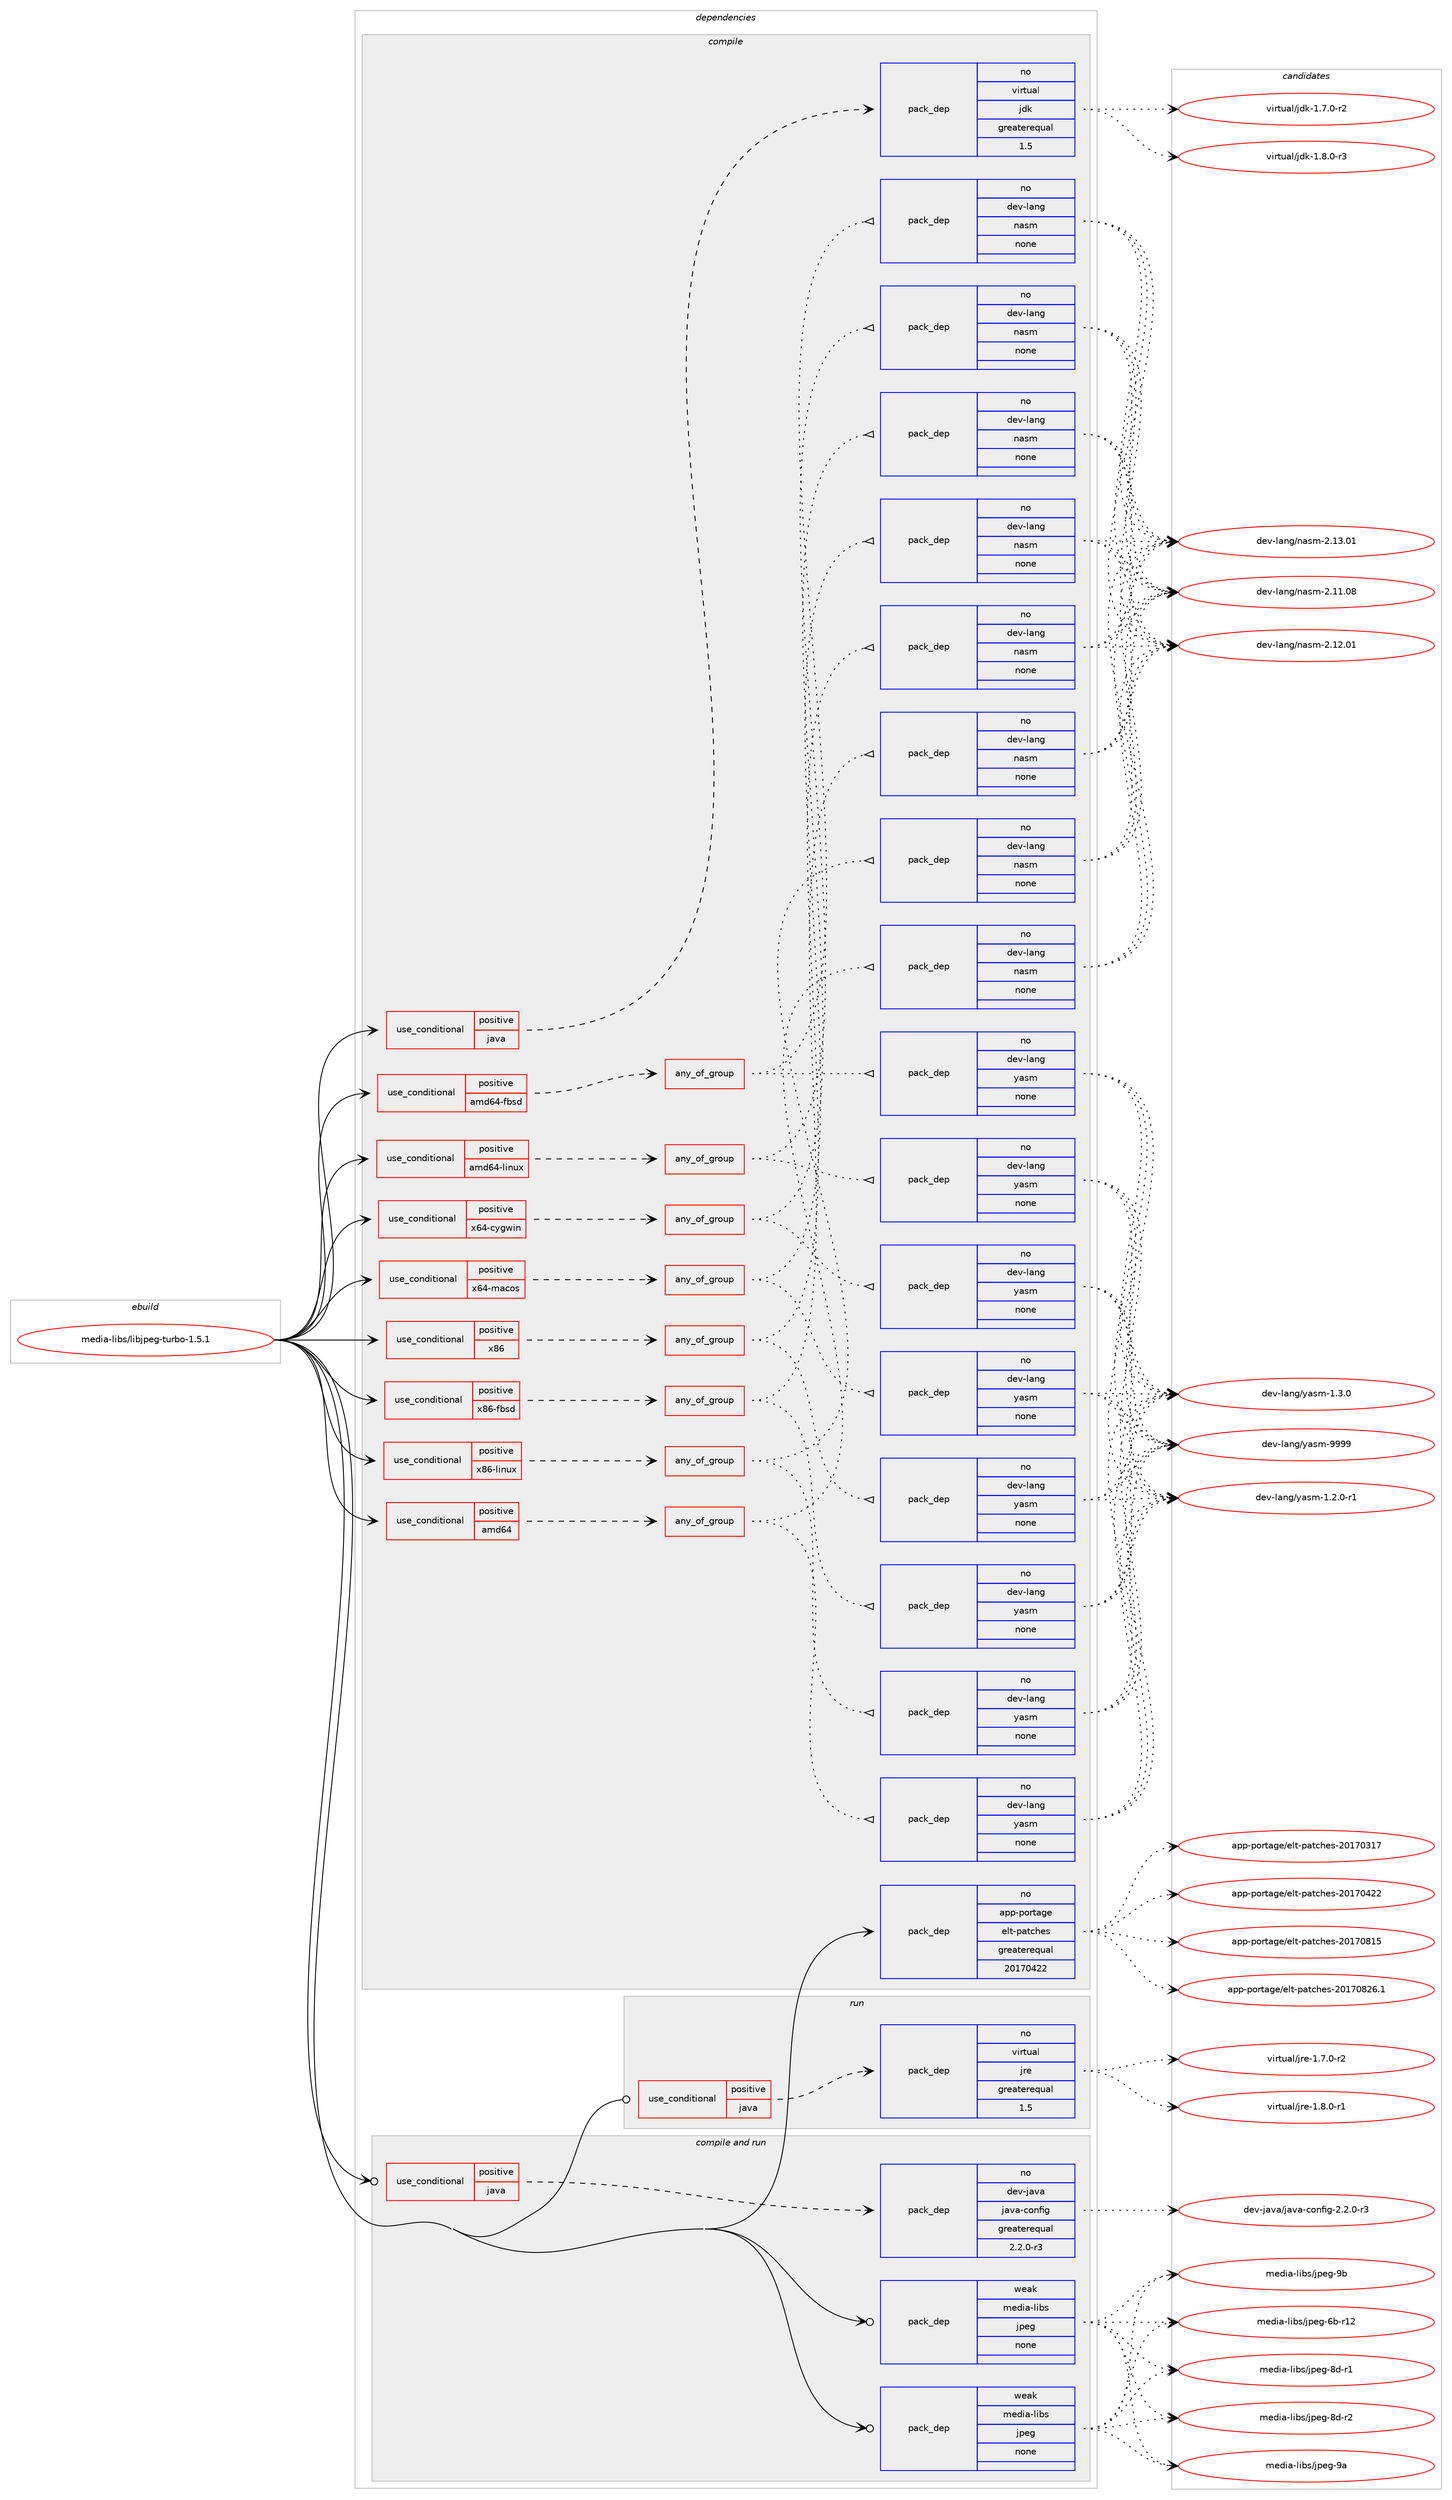 digraph prolog {

# *************
# Graph options
# *************

newrank=true;
concentrate=true;
compound=true;
graph [rankdir=LR,fontname=Helvetica,fontsize=10,ranksep=1.5];#, ranksep=2.5, nodesep=0.2];
edge  [arrowhead=vee];
node  [fontname=Helvetica,fontsize=10];

# **********
# The ebuild
# **********

subgraph cluster_leftcol {
color=gray;
rank=same;
label=<<i>ebuild</i>>;
id [label="media-libs/libjpeg-turbo-1.5.1", color=red, width=4, href="../media-libs/libjpeg-turbo-1.5.1.svg"];
}

# ****************
# The dependencies
# ****************

subgraph cluster_midcol {
color=gray;
label=<<i>dependencies</i>>;
subgraph cluster_compile {
fillcolor="#eeeeee";
style=filled;
label=<<i>compile</i>>;
subgraph cond89718 {
dependency363838 [label=<<TABLE BORDER="0" CELLBORDER="1" CELLSPACING="0" CELLPADDING="4"><TR><TD ROWSPAN="3" CELLPADDING="10">use_conditional</TD></TR><TR><TD>positive</TD></TR><TR><TD>amd64</TD></TR></TABLE>>, shape=none, color=red];
subgraph any5520 {
dependency363839 [label=<<TABLE BORDER="0" CELLBORDER="1" CELLSPACING="0" CELLPADDING="4"><TR><TD CELLPADDING="10">any_of_group</TD></TR></TABLE>>, shape=none, color=red];subgraph pack268462 {
dependency363840 [label=<<TABLE BORDER="0" CELLBORDER="1" CELLSPACING="0" CELLPADDING="4" WIDTH="220"><TR><TD ROWSPAN="6" CELLPADDING="30">pack_dep</TD></TR><TR><TD WIDTH="110">no</TD></TR><TR><TD>dev-lang</TD></TR><TR><TD>nasm</TD></TR><TR><TD>none</TD></TR><TR><TD></TD></TR></TABLE>>, shape=none, color=blue];
}
dependency363839:e -> dependency363840:w [weight=20,style="dotted",arrowhead="oinv"];
subgraph pack268463 {
dependency363841 [label=<<TABLE BORDER="0" CELLBORDER="1" CELLSPACING="0" CELLPADDING="4" WIDTH="220"><TR><TD ROWSPAN="6" CELLPADDING="30">pack_dep</TD></TR><TR><TD WIDTH="110">no</TD></TR><TR><TD>dev-lang</TD></TR><TR><TD>yasm</TD></TR><TR><TD>none</TD></TR><TR><TD></TD></TR></TABLE>>, shape=none, color=blue];
}
dependency363839:e -> dependency363841:w [weight=20,style="dotted",arrowhead="oinv"];
}
dependency363838:e -> dependency363839:w [weight=20,style="dashed",arrowhead="vee"];
}
id:e -> dependency363838:w [weight=20,style="solid",arrowhead="vee"];
subgraph cond89719 {
dependency363842 [label=<<TABLE BORDER="0" CELLBORDER="1" CELLSPACING="0" CELLPADDING="4"><TR><TD ROWSPAN="3" CELLPADDING="10">use_conditional</TD></TR><TR><TD>positive</TD></TR><TR><TD>amd64-fbsd</TD></TR></TABLE>>, shape=none, color=red];
subgraph any5521 {
dependency363843 [label=<<TABLE BORDER="0" CELLBORDER="1" CELLSPACING="0" CELLPADDING="4"><TR><TD CELLPADDING="10">any_of_group</TD></TR></TABLE>>, shape=none, color=red];subgraph pack268464 {
dependency363844 [label=<<TABLE BORDER="0" CELLBORDER="1" CELLSPACING="0" CELLPADDING="4" WIDTH="220"><TR><TD ROWSPAN="6" CELLPADDING="30">pack_dep</TD></TR><TR><TD WIDTH="110">no</TD></TR><TR><TD>dev-lang</TD></TR><TR><TD>nasm</TD></TR><TR><TD>none</TD></TR><TR><TD></TD></TR></TABLE>>, shape=none, color=blue];
}
dependency363843:e -> dependency363844:w [weight=20,style="dotted",arrowhead="oinv"];
subgraph pack268465 {
dependency363845 [label=<<TABLE BORDER="0" CELLBORDER="1" CELLSPACING="0" CELLPADDING="4" WIDTH="220"><TR><TD ROWSPAN="6" CELLPADDING="30">pack_dep</TD></TR><TR><TD WIDTH="110">no</TD></TR><TR><TD>dev-lang</TD></TR><TR><TD>yasm</TD></TR><TR><TD>none</TD></TR><TR><TD></TD></TR></TABLE>>, shape=none, color=blue];
}
dependency363843:e -> dependency363845:w [weight=20,style="dotted",arrowhead="oinv"];
}
dependency363842:e -> dependency363843:w [weight=20,style="dashed",arrowhead="vee"];
}
id:e -> dependency363842:w [weight=20,style="solid",arrowhead="vee"];
subgraph cond89720 {
dependency363846 [label=<<TABLE BORDER="0" CELLBORDER="1" CELLSPACING="0" CELLPADDING="4"><TR><TD ROWSPAN="3" CELLPADDING="10">use_conditional</TD></TR><TR><TD>positive</TD></TR><TR><TD>amd64-linux</TD></TR></TABLE>>, shape=none, color=red];
subgraph any5522 {
dependency363847 [label=<<TABLE BORDER="0" CELLBORDER="1" CELLSPACING="0" CELLPADDING="4"><TR><TD CELLPADDING="10">any_of_group</TD></TR></TABLE>>, shape=none, color=red];subgraph pack268466 {
dependency363848 [label=<<TABLE BORDER="0" CELLBORDER="1" CELLSPACING="0" CELLPADDING="4" WIDTH="220"><TR><TD ROWSPAN="6" CELLPADDING="30">pack_dep</TD></TR><TR><TD WIDTH="110">no</TD></TR><TR><TD>dev-lang</TD></TR><TR><TD>nasm</TD></TR><TR><TD>none</TD></TR><TR><TD></TD></TR></TABLE>>, shape=none, color=blue];
}
dependency363847:e -> dependency363848:w [weight=20,style="dotted",arrowhead="oinv"];
subgraph pack268467 {
dependency363849 [label=<<TABLE BORDER="0" CELLBORDER="1" CELLSPACING="0" CELLPADDING="4" WIDTH="220"><TR><TD ROWSPAN="6" CELLPADDING="30">pack_dep</TD></TR><TR><TD WIDTH="110">no</TD></TR><TR><TD>dev-lang</TD></TR><TR><TD>yasm</TD></TR><TR><TD>none</TD></TR><TR><TD></TD></TR></TABLE>>, shape=none, color=blue];
}
dependency363847:e -> dependency363849:w [weight=20,style="dotted",arrowhead="oinv"];
}
dependency363846:e -> dependency363847:w [weight=20,style="dashed",arrowhead="vee"];
}
id:e -> dependency363846:w [weight=20,style="solid",arrowhead="vee"];
subgraph cond89721 {
dependency363850 [label=<<TABLE BORDER="0" CELLBORDER="1" CELLSPACING="0" CELLPADDING="4"><TR><TD ROWSPAN="3" CELLPADDING="10">use_conditional</TD></TR><TR><TD>positive</TD></TR><TR><TD>java</TD></TR></TABLE>>, shape=none, color=red];
subgraph pack268468 {
dependency363851 [label=<<TABLE BORDER="0" CELLBORDER="1" CELLSPACING="0" CELLPADDING="4" WIDTH="220"><TR><TD ROWSPAN="6" CELLPADDING="30">pack_dep</TD></TR><TR><TD WIDTH="110">no</TD></TR><TR><TD>virtual</TD></TR><TR><TD>jdk</TD></TR><TR><TD>greaterequal</TD></TR><TR><TD>1.5</TD></TR></TABLE>>, shape=none, color=blue];
}
dependency363850:e -> dependency363851:w [weight=20,style="dashed",arrowhead="vee"];
}
id:e -> dependency363850:w [weight=20,style="solid",arrowhead="vee"];
subgraph cond89722 {
dependency363852 [label=<<TABLE BORDER="0" CELLBORDER="1" CELLSPACING="0" CELLPADDING="4"><TR><TD ROWSPAN="3" CELLPADDING="10">use_conditional</TD></TR><TR><TD>positive</TD></TR><TR><TD>x64-cygwin</TD></TR></TABLE>>, shape=none, color=red];
subgraph any5523 {
dependency363853 [label=<<TABLE BORDER="0" CELLBORDER="1" CELLSPACING="0" CELLPADDING="4"><TR><TD CELLPADDING="10">any_of_group</TD></TR></TABLE>>, shape=none, color=red];subgraph pack268469 {
dependency363854 [label=<<TABLE BORDER="0" CELLBORDER="1" CELLSPACING="0" CELLPADDING="4" WIDTH="220"><TR><TD ROWSPAN="6" CELLPADDING="30">pack_dep</TD></TR><TR><TD WIDTH="110">no</TD></TR><TR><TD>dev-lang</TD></TR><TR><TD>nasm</TD></TR><TR><TD>none</TD></TR><TR><TD></TD></TR></TABLE>>, shape=none, color=blue];
}
dependency363853:e -> dependency363854:w [weight=20,style="dotted",arrowhead="oinv"];
subgraph pack268470 {
dependency363855 [label=<<TABLE BORDER="0" CELLBORDER="1" CELLSPACING="0" CELLPADDING="4" WIDTH="220"><TR><TD ROWSPAN="6" CELLPADDING="30">pack_dep</TD></TR><TR><TD WIDTH="110">no</TD></TR><TR><TD>dev-lang</TD></TR><TR><TD>yasm</TD></TR><TR><TD>none</TD></TR><TR><TD></TD></TR></TABLE>>, shape=none, color=blue];
}
dependency363853:e -> dependency363855:w [weight=20,style="dotted",arrowhead="oinv"];
}
dependency363852:e -> dependency363853:w [weight=20,style="dashed",arrowhead="vee"];
}
id:e -> dependency363852:w [weight=20,style="solid",arrowhead="vee"];
subgraph cond89723 {
dependency363856 [label=<<TABLE BORDER="0" CELLBORDER="1" CELLSPACING="0" CELLPADDING="4"><TR><TD ROWSPAN="3" CELLPADDING="10">use_conditional</TD></TR><TR><TD>positive</TD></TR><TR><TD>x64-macos</TD></TR></TABLE>>, shape=none, color=red];
subgraph any5524 {
dependency363857 [label=<<TABLE BORDER="0" CELLBORDER="1" CELLSPACING="0" CELLPADDING="4"><TR><TD CELLPADDING="10">any_of_group</TD></TR></TABLE>>, shape=none, color=red];subgraph pack268471 {
dependency363858 [label=<<TABLE BORDER="0" CELLBORDER="1" CELLSPACING="0" CELLPADDING="4" WIDTH="220"><TR><TD ROWSPAN="6" CELLPADDING="30">pack_dep</TD></TR><TR><TD WIDTH="110">no</TD></TR><TR><TD>dev-lang</TD></TR><TR><TD>nasm</TD></TR><TR><TD>none</TD></TR><TR><TD></TD></TR></TABLE>>, shape=none, color=blue];
}
dependency363857:e -> dependency363858:w [weight=20,style="dotted",arrowhead="oinv"];
subgraph pack268472 {
dependency363859 [label=<<TABLE BORDER="0" CELLBORDER="1" CELLSPACING="0" CELLPADDING="4" WIDTH="220"><TR><TD ROWSPAN="6" CELLPADDING="30">pack_dep</TD></TR><TR><TD WIDTH="110">no</TD></TR><TR><TD>dev-lang</TD></TR><TR><TD>yasm</TD></TR><TR><TD>none</TD></TR><TR><TD></TD></TR></TABLE>>, shape=none, color=blue];
}
dependency363857:e -> dependency363859:w [weight=20,style="dotted",arrowhead="oinv"];
}
dependency363856:e -> dependency363857:w [weight=20,style="dashed",arrowhead="vee"];
}
id:e -> dependency363856:w [weight=20,style="solid",arrowhead="vee"];
subgraph cond89724 {
dependency363860 [label=<<TABLE BORDER="0" CELLBORDER="1" CELLSPACING="0" CELLPADDING="4"><TR><TD ROWSPAN="3" CELLPADDING="10">use_conditional</TD></TR><TR><TD>positive</TD></TR><TR><TD>x86</TD></TR></TABLE>>, shape=none, color=red];
subgraph any5525 {
dependency363861 [label=<<TABLE BORDER="0" CELLBORDER="1" CELLSPACING="0" CELLPADDING="4"><TR><TD CELLPADDING="10">any_of_group</TD></TR></TABLE>>, shape=none, color=red];subgraph pack268473 {
dependency363862 [label=<<TABLE BORDER="0" CELLBORDER="1" CELLSPACING="0" CELLPADDING="4" WIDTH="220"><TR><TD ROWSPAN="6" CELLPADDING="30">pack_dep</TD></TR><TR><TD WIDTH="110">no</TD></TR><TR><TD>dev-lang</TD></TR><TR><TD>nasm</TD></TR><TR><TD>none</TD></TR><TR><TD></TD></TR></TABLE>>, shape=none, color=blue];
}
dependency363861:e -> dependency363862:w [weight=20,style="dotted",arrowhead="oinv"];
subgraph pack268474 {
dependency363863 [label=<<TABLE BORDER="0" CELLBORDER="1" CELLSPACING="0" CELLPADDING="4" WIDTH="220"><TR><TD ROWSPAN="6" CELLPADDING="30">pack_dep</TD></TR><TR><TD WIDTH="110">no</TD></TR><TR><TD>dev-lang</TD></TR><TR><TD>yasm</TD></TR><TR><TD>none</TD></TR><TR><TD></TD></TR></TABLE>>, shape=none, color=blue];
}
dependency363861:e -> dependency363863:w [weight=20,style="dotted",arrowhead="oinv"];
}
dependency363860:e -> dependency363861:w [weight=20,style="dashed",arrowhead="vee"];
}
id:e -> dependency363860:w [weight=20,style="solid",arrowhead="vee"];
subgraph cond89725 {
dependency363864 [label=<<TABLE BORDER="0" CELLBORDER="1" CELLSPACING="0" CELLPADDING="4"><TR><TD ROWSPAN="3" CELLPADDING="10">use_conditional</TD></TR><TR><TD>positive</TD></TR><TR><TD>x86-fbsd</TD></TR></TABLE>>, shape=none, color=red];
subgraph any5526 {
dependency363865 [label=<<TABLE BORDER="0" CELLBORDER="1" CELLSPACING="0" CELLPADDING="4"><TR><TD CELLPADDING="10">any_of_group</TD></TR></TABLE>>, shape=none, color=red];subgraph pack268475 {
dependency363866 [label=<<TABLE BORDER="0" CELLBORDER="1" CELLSPACING="0" CELLPADDING="4" WIDTH="220"><TR><TD ROWSPAN="6" CELLPADDING="30">pack_dep</TD></TR><TR><TD WIDTH="110">no</TD></TR><TR><TD>dev-lang</TD></TR><TR><TD>nasm</TD></TR><TR><TD>none</TD></TR><TR><TD></TD></TR></TABLE>>, shape=none, color=blue];
}
dependency363865:e -> dependency363866:w [weight=20,style="dotted",arrowhead="oinv"];
subgraph pack268476 {
dependency363867 [label=<<TABLE BORDER="0" CELLBORDER="1" CELLSPACING="0" CELLPADDING="4" WIDTH="220"><TR><TD ROWSPAN="6" CELLPADDING="30">pack_dep</TD></TR><TR><TD WIDTH="110">no</TD></TR><TR><TD>dev-lang</TD></TR><TR><TD>yasm</TD></TR><TR><TD>none</TD></TR><TR><TD></TD></TR></TABLE>>, shape=none, color=blue];
}
dependency363865:e -> dependency363867:w [weight=20,style="dotted",arrowhead="oinv"];
}
dependency363864:e -> dependency363865:w [weight=20,style="dashed",arrowhead="vee"];
}
id:e -> dependency363864:w [weight=20,style="solid",arrowhead="vee"];
subgraph cond89726 {
dependency363868 [label=<<TABLE BORDER="0" CELLBORDER="1" CELLSPACING="0" CELLPADDING="4"><TR><TD ROWSPAN="3" CELLPADDING="10">use_conditional</TD></TR><TR><TD>positive</TD></TR><TR><TD>x86-linux</TD></TR></TABLE>>, shape=none, color=red];
subgraph any5527 {
dependency363869 [label=<<TABLE BORDER="0" CELLBORDER="1" CELLSPACING="0" CELLPADDING="4"><TR><TD CELLPADDING="10">any_of_group</TD></TR></TABLE>>, shape=none, color=red];subgraph pack268477 {
dependency363870 [label=<<TABLE BORDER="0" CELLBORDER="1" CELLSPACING="0" CELLPADDING="4" WIDTH="220"><TR><TD ROWSPAN="6" CELLPADDING="30">pack_dep</TD></TR><TR><TD WIDTH="110">no</TD></TR><TR><TD>dev-lang</TD></TR><TR><TD>nasm</TD></TR><TR><TD>none</TD></TR><TR><TD></TD></TR></TABLE>>, shape=none, color=blue];
}
dependency363869:e -> dependency363870:w [weight=20,style="dotted",arrowhead="oinv"];
subgraph pack268478 {
dependency363871 [label=<<TABLE BORDER="0" CELLBORDER="1" CELLSPACING="0" CELLPADDING="4" WIDTH="220"><TR><TD ROWSPAN="6" CELLPADDING="30">pack_dep</TD></TR><TR><TD WIDTH="110">no</TD></TR><TR><TD>dev-lang</TD></TR><TR><TD>yasm</TD></TR><TR><TD>none</TD></TR><TR><TD></TD></TR></TABLE>>, shape=none, color=blue];
}
dependency363869:e -> dependency363871:w [weight=20,style="dotted",arrowhead="oinv"];
}
dependency363868:e -> dependency363869:w [weight=20,style="dashed",arrowhead="vee"];
}
id:e -> dependency363868:w [weight=20,style="solid",arrowhead="vee"];
subgraph pack268479 {
dependency363872 [label=<<TABLE BORDER="0" CELLBORDER="1" CELLSPACING="0" CELLPADDING="4" WIDTH="220"><TR><TD ROWSPAN="6" CELLPADDING="30">pack_dep</TD></TR><TR><TD WIDTH="110">no</TD></TR><TR><TD>app-portage</TD></TR><TR><TD>elt-patches</TD></TR><TR><TD>greaterequal</TD></TR><TR><TD>20170422</TD></TR></TABLE>>, shape=none, color=blue];
}
id:e -> dependency363872:w [weight=20,style="solid",arrowhead="vee"];
}
subgraph cluster_compileandrun {
fillcolor="#eeeeee";
style=filled;
label=<<i>compile and run</i>>;
subgraph cond89727 {
dependency363873 [label=<<TABLE BORDER="0" CELLBORDER="1" CELLSPACING="0" CELLPADDING="4"><TR><TD ROWSPAN="3" CELLPADDING="10">use_conditional</TD></TR><TR><TD>positive</TD></TR><TR><TD>java</TD></TR></TABLE>>, shape=none, color=red];
subgraph pack268480 {
dependency363874 [label=<<TABLE BORDER="0" CELLBORDER="1" CELLSPACING="0" CELLPADDING="4" WIDTH="220"><TR><TD ROWSPAN="6" CELLPADDING="30">pack_dep</TD></TR><TR><TD WIDTH="110">no</TD></TR><TR><TD>dev-java</TD></TR><TR><TD>java-config</TD></TR><TR><TD>greaterequal</TD></TR><TR><TD>2.2.0-r3</TD></TR></TABLE>>, shape=none, color=blue];
}
dependency363873:e -> dependency363874:w [weight=20,style="dashed",arrowhead="vee"];
}
id:e -> dependency363873:w [weight=20,style="solid",arrowhead="odotvee"];
subgraph pack268481 {
dependency363875 [label=<<TABLE BORDER="0" CELLBORDER="1" CELLSPACING="0" CELLPADDING="4" WIDTH="220"><TR><TD ROWSPAN="6" CELLPADDING="30">pack_dep</TD></TR><TR><TD WIDTH="110">weak</TD></TR><TR><TD>media-libs</TD></TR><TR><TD>jpeg</TD></TR><TR><TD>none</TD></TR><TR><TD></TD></TR></TABLE>>, shape=none, color=blue];
}
id:e -> dependency363875:w [weight=20,style="solid",arrowhead="odotvee"];
subgraph pack268482 {
dependency363876 [label=<<TABLE BORDER="0" CELLBORDER="1" CELLSPACING="0" CELLPADDING="4" WIDTH="220"><TR><TD ROWSPAN="6" CELLPADDING="30">pack_dep</TD></TR><TR><TD WIDTH="110">weak</TD></TR><TR><TD>media-libs</TD></TR><TR><TD>jpeg</TD></TR><TR><TD>none</TD></TR><TR><TD></TD></TR></TABLE>>, shape=none, color=blue];
}
id:e -> dependency363876:w [weight=20,style="solid",arrowhead="odotvee"];
}
subgraph cluster_run {
fillcolor="#eeeeee";
style=filled;
label=<<i>run</i>>;
subgraph cond89728 {
dependency363877 [label=<<TABLE BORDER="0" CELLBORDER="1" CELLSPACING="0" CELLPADDING="4"><TR><TD ROWSPAN="3" CELLPADDING="10">use_conditional</TD></TR><TR><TD>positive</TD></TR><TR><TD>java</TD></TR></TABLE>>, shape=none, color=red];
subgraph pack268483 {
dependency363878 [label=<<TABLE BORDER="0" CELLBORDER="1" CELLSPACING="0" CELLPADDING="4" WIDTH="220"><TR><TD ROWSPAN="6" CELLPADDING="30">pack_dep</TD></TR><TR><TD WIDTH="110">no</TD></TR><TR><TD>virtual</TD></TR><TR><TD>jre</TD></TR><TR><TD>greaterequal</TD></TR><TR><TD>1.5</TD></TR></TABLE>>, shape=none, color=blue];
}
dependency363877:e -> dependency363878:w [weight=20,style="dashed",arrowhead="vee"];
}
id:e -> dependency363877:w [weight=20,style="solid",arrowhead="odot"];
}
}

# **************
# The candidates
# **************

subgraph cluster_choices {
rank=same;
color=gray;
label=<<i>candidates</i>>;

subgraph choice268462 {
color=black;
nodesep=1;
choice100101118451089711010347110971151094550464949464856 [label="dev-lang/nasm-2.11.08", color=red, width=4,href="../dev-lang/nasm-2.11.08.svg"];
choice100101118451089711010347110971151094550464950464849 [label="dev-lang/nasm-2.12.01", color=red, width=4,href="../dev-lang/nasm-2.12.01.svg"];
choice100101118451089711010347110971151094550464951464849 [label="dev-lang/nasm-2.13.01", color=red, width=4,href="../dev-lang/nasm-2.13.01.svg"];
dependency363840:e -> choice100101118451089711010347110971151094550464949464856:w [style=dotted,weight="100"];
dependency363840:e -> choice100101118451089711010347110971151094550464950464849:w [style=dotted,weight="100"];
dependency363840:e -> choice100101118451089711010347110971151094550464951464849:w [style=dotted,weight="100"];
}
subgraph choice268463 {
color=black;
nodesep=1;
choice100101118451089711010347121971151094549465046484511449 [label="dev-lang/yasm-1.2.0-r1", color=red, width=4,href="../dev-lang/yasm-1.2.0-r1.svg"];
choice10010111845108971101034712197115109454946514648 [label="dev-lang/yasm-1.3.0", color=red, width=4,href="../dev-lang/yasm-1.3.0.svg"];
choice100101118451089711010347121971151094557575757 [label="dev-lang/yasm-9999", color=red, width=4,href="../dev-lang/yasm-9999.svg"];
dependency363841:e -> choice100101118451089711010347121971151094549465046484511449:w [style=dotted,weight="100"];
dependency363841:e -> choice10010111845108971101034712197115109454946514648:w [style=dotted,weight="100"];
dependency363841:e -> choice100101118451089711010347121971151094557575757:w [style=dotted,weight="100"];
}
subgraph choice268464 {
color=black;
nodesep=1;
choice100101118451089711010347110971151094550464949464856 [label="dev-lang/nasm-2.11.08", color=red, width=4,href="../dev-lang/nasm-2.11.08.svg"];
choice100101118451089711010347110971151094550464950464849 [label="dev-lang/nasm-2.12.01", color=red, width=4,href="../dev-lang/nasm-2.12.01.svg"];
choice100101118451089711010347110971151094550464951464849 [label="dev-lang/nasm-2.13.01", color=red, width=4,href="../dev-lang/nasm-2.13.01.svg"];
dependency363844:e -> choice100101118451089711010347110971151094550464949464856:w [style=dotted,weight="100"];
dependency363844:e -> choice100101118451089711010347110971151094550464950464849:w [style=dotted,weight="100"];
dependency363844:e -> choice100101118451089711010347110971151094550464951464849:w [style=dotted,weight="100"];
}
subgraph choice268465 {
color=black;
nodesep=1;
choice100101118451089711010347121971151094549465046484511449 [label="dev-lang/yasm-1.2.0-r1", color=red, width=4,href="../dev-lang/yasm-1.2.0-r1.svg"];
choice10010111845108971101034712197115109454946514648 [label="dev-lang/yasm-1.3.0", color=red, width=4,href="../dev-lang/yasm-1.3.0.svg"];
choice100101118451089711010347121971151094557575757 [label="dev-lang/yasm-9999", color=red, width=4,href="../dev-lang/yasm-9999.svg"];
dependency363845:e -> choice100101118451089711010347121971151094549465046484511449:w [style=dotted,weight="100"];
dependency363845:e -> choice10010111845108971101034712197115109454946514648:w [style=dotted,weight="100"];
dependency363845:e -> choice100101118451089711010347121971151094557575757:w [style=dotted,weight="100"];
}
subgraph choice268466 {
color=black;
nodesep=1;
choice100101118451089711010347110971151094550464949464856 [label="dev-lang/nasm-2.11.08", color=red, width=4,href="../dev-lang/nasm-2.11.08.svg"];
choice100101118451089711010347110971151094550464950464849 [label="dev-lang/nasm-2.12.01", color=red, width=4,href="../dev-lang/nasm-2.12.01.svg"];
choice100101118451089711010347110971151094550464951464849 [label="dev-lang/nasm-2.13.01", color=red, width=4,href="../dev-lang/nasm-2.13.01.svg"];
dependency363848:e -> choice100101118451089711010347110971151094550464949464856:w [style=dotted,weight="100"];
dependency363848:e -> choice100101118451089711010347110971151094550464950464849:w [style=dotted,weight="100"];
dependency363848:e -> choice100101118451089711010347110971151094550464951464849:w [style=dotted,weight="100"];
}
subgraph choice268467 {
color=black;
nodesep=1;
choice100101118451089711010347121971151094549465046484511449 [label="dev-lang/yasm-1.2.0-r1", color=red, width=4,href="../dev-lang/yasm-1.2.0-r1.svg"];
choice10010111845108971101034712197115109454946514648 [label="dev-lang/yasm-1.3.0", color=red, width=4,href="../dev-lang/yasm-1.3.0.svg"];
choice100101118451089711010347121971151094557575757 [label="dev-lang/yasm-9999", color=red, width=4,href="../dev-lang/yasm-9999.svg"];
dependency363849:e -> choice100101118451089711010347121971151094549465046484511449:w [style=dotted,weight="100"];
dependency363849:e -> choice10010111845108971101034712197115109454946514648:w [style=dotted,weight="100"];
dependency363849:e -> choice100101118451089711010347121971151094557575757:w [style=dotted,weight="100"];
}
subgraph choice268468 {
color=black;
nodesep=1;
choice11810511411611797108471061001074549465546484511450 [label="virtual/jdk-1.7.0-r2", color=red, width=4,href="../virtual/jdk-1.7.0-r2.svg"];
choice11810511411611797108471061001074549465646484511451 [label="virtual/jdk-1.8.0-r3", color=red, width=4,href="../virtual/jdk-1.8.0-r3.svg"];
dependency363851:e -> choice11810511411611797108471061001074549465546484511450:w [style=dotted,weight="100"];
dependency363851:e -> choice11810511411611797108471061001074549465646484511451:w [style=dotted,weight="100"];
}
subgraph choice268469 {
color=black;
nodesep=1;
choice100101118451089711010347110971151094550464949464856 [label="dev-lang/nasm-2.11.08", color=red, width=4,href="../dev-lang/nasm-2.11.08.svg"];
choice100101118451089711010347110971151094550464950464849 [label="dev-lang/nasm-2.12.01", color=red, width=4,href="../dev-lang/nasm-2.12.01.svg"];
choice100101118451089711010347110971151094550464951464849 [label="dev-lang/nasm-2.13.01", color=red, width=4,href="../dev-lang/nasm-2.13.01.svg"];
dependency363854:e -> choice100101118451089711010347110971151094550464949464856:w [style=dotted,weight="100"];
dependency363854:e -> choice100101118451089711010347110971151094550464950464849:w [style=dotted,weight="100"];
dependency363854:e -> choice100101118451089711010347110971151094550464951464849:w [style=dotted,weight="100"];
}
subgraph choice268470 {
color=black;
nodesep=1;
choice100101118451089711010347121971151094549465046484511449 [label="dev-lang/yasm-1.2.0-r1", color=red, width=4,href="../dev-lang/yasm-1.2.0-r1.svg"];
choice10010111845108971101034712197115109454946514648 [label="dev-lang/yasm-1.3.0", color=red, width=4,href="../dev-lang/yasm-1.3.0.svg"];
choice100101118451089711010347121971151094557575757 [label="dev-lang/yasm-9999", color=red, width=4,href="../dev-lang/yasm-9999.svg"];
dependency363855:e -> choice100101118451089711010347121971151094549465046484511449:w [style=dotted,weight="100"];
dependency363855:e -> choice10010111845108971101034712197115109454946514648:w [style=dotted,weight="100"];
dependency363855:e -> choice100101118451089711010347121971151094557575757:w [style=dotted,weight="100"];
}
subgraph choice268471 {
color=black;
nodesep=1;
choice100101118451089711010347110971151094550464949464856 [label="dev-lang/nasm-2.11.08", color=red, width=4,href="../dev-lang/nasm-2.11.08.svg"];
choice100101118451089711010347110971151094550464950464849 [label="dev-lang/nasm-2.12.01", color=red, width=4,href="../dev-lang/nasm-2.12.01.svg"];
choice100101118451089711010347110971151094550464951464849 [label="dev-lang/nasm-2.13.01", color=red, width=4,href="../dev-lang/nasm-2.13.01.svg"];
dependency363858:e -> choice100101118451089711010347110971151094550464949464856:w [style=dotted,weight="100"];
dependency363858:e -> choice100101118451089711010347110971151094550464950464849:w [style=dotted,weight="100"];
dependency363858:e -> choice100101118451089711010347110971151094550464951464849:w [style=dotted,weight="100"];
}
subgraph choice268472 {
color=black;
nodesep=1;
choice100101118451089711010347121971151094549465046484511449 [label="dev-lang/yasm-1.2.0-r1", color=red, width=4,href="../dev-lang/yasm-1.2.0-r1.svg"];
choice10010111845108971101034712197115109454946514648 [label="dev-lang/yasm-1.3.0", color=red, width=4,href="../dev-lang/yasm-1.3.0.svg"];
choice100101118451089711010347121971151094557575757 [label="dev-lang/yasm-9999", color=red, width=4,href="../dev-lang/yasm-9999.svg"];
dependency363859:e -> choice100101118451089711010347121971151094549465046484511449:w [style=dotted,weight="100"];
dependency363859:e -> choice10010111845108971101034712197115109454946514648:w [style=dotted,weight="100"];
dependency363859:e -> choice100101118451089711010347121971151094557575757:w [style=dotted,weight="100"];
}
subgraph choice268473 {
color=black;
nodesep=1;
choice100101118451089711010347110971151094550464949464856 [label="dev-lang/nasm-2.11.08", color=red, width=4,href="../dev-lang/nasm-2.11.08.svg"];
choice100101118451089711010347110971151094550464950464849 [label="dev-lang/nasm-2.12.01", color=red, width=4,href="../dev-lang/nasm-2.12.01.svg"];
choice100101118451089711010347110971151094550464951464849 [label="dev-lang/nasm-2.13.01", color=red, width=4,href="../dev-lang/nasm-2.13.01.svg"];
dependency363862:e -> choice100101118451089711010347110971151094550464949464856:w [style=dotted,weight="100"];
dependency363862:e -> choice100101118451089711010347110971151094550464950464849:w [style=dotted,weight="100"];
dependency363862:e -> choice100101118451089711010347110971151094550464951464849:w [style=dotted,weight="100"];
}
subgraph choice268474 {
color=black;
nodesep=1;
choice100101118451089711010347121971151094549465046484511449 [label="dev-lang/yasm-1.2.0-r1", color=red, width=4,href="../dev-lang/yasm-1.2.0-r1.svg"];
choice10010111845108971101034712197115109454946514648 [label="dev-lang/yasm-1.3.0", color=red, width=4,href="../dev-lang/yasm-1.3.0.svg"];
choice100101118451089711010347121971151094557575757 [label="dev-lang/yasm-9999", color=red, width=4,href="../dev-lang/yasm-9999.svg"];
dependency363863:e -> choice100101118451089711010347121971151094549465046484511449:w [style=dotted,weight="100"];
dependency363863:e -> choice10010111845108971101034712197115109454946514648:w [style=dotted,weight="100"];
dependency363863:e -> choice100101118451089711010347121971151094557575757:w [style=dotted,weight="100"];
}
subgraph choice268475 {
color=black;
nodesep=1;
choice100101118451089711010347110971151094550464949464856 [label="dev-lang/nasm-2.11.08", color=red, width=4,href="../dev-lang/nasm-2.11.08.svg"];
choice100101118451089711010347110971151094550464950464849 [label="dev-lang/nasm-2.12.01", color=red, width=4,href="../dev-lang/nasm-2.12.01.svg"];
choice100101118451089711010347110971151094550464951464849 [label="dev-lang/nasm-2.13.01", color=red, width=4,href="../dev-lang/nasm-2.13.01.svg"];
dependency363866:e -> choice100101118451089711010347110971151094550464949464856:w [style=dotted,weight="100"];
dependency363866:e -> choice100101118451089711010347110971151094550464950464849:w [style=dotted,weight="100"];
dependency363866:e -> choice100101118451089711010347110971151094550464951464849:w [style=dotted,weight="100"];
}
subgraph choice268476 {
color=black;
nodesep=1;
choice100101118451089711010347121971151094549465046484511449 [label="dev-lang/yasm-1.2.0-r1", color=red, width=4,href="../dev-lang/yasm-1.2.0-r1.svg"];
choice10010111845108971101034712197115109454946514648 [label="dev-lang/yasm-1.3.0", color=red, width=4,href="../dev-lang/yasm-1.3.0.svg"];
choice100101118451089711010347121971151094557575757 [label="dev-lang/yasm-9999", color=red, width=4,href="../dev-lang/yasm-9999.svg"];
dependency363867:e -> choice100101118451089711010347121971151094549465046484511449:w [style=dotted,weight="100"];
dependency363867:e -> choice10010111845108971101034712197115109454946514648:w [style=dotted,weight="100"];
dependency363867:e -> choice100101118451089711010347121971151094557575757:w [style=dotted,weight="100"];
}
subgraph choice268477 {
color=black;
nodesep=1;
choice100101118451089711010347110971151094550464949464856 [label="dev-lang/nasm-2.11.08", color=red, width=4,href="../dev-lang/nasm-2.11.08.svg"];
choice100101118451089711010347110971151094550464950464849 [label="dev-lang/nasm-2.12.01", color=red, width=4,href="../dev-lang/nasm-2.12.01.svg"];
choice100101118451089711010347110971151094550464951464849 [label="dev-lang/nasm-2.13.01", color=red, width=4,href="../dev-lang/nasm-2.13.01.svg"];
dependency363870:e -> choice100101118451089711010347110971151094550464949464856:w [style=dotted,weight="100"];
dependency363870:e -> choice100101118451089711010347110971151094550464950464849:w [style=dotted,weight="100"];
dependency363870:e -> choice100101118451089711010347110971151094550464951464849:w [style=dotted,weight="100"];
}
subgraph choice268478 {
color=black;
nodesep=1;
choice100101118451089711010347121971151094549465046484511449 [label="dev-lang/yasm-1.2.0-r1", color=red, width=4,href="../dev-lang/yasm-1.2.0-r1.svg"];
choice10010111845108971101034712197115109454946514648 [label="dev-lang/yasm-1.3.0", color=red, width=4,href="../dev-lang/yasm-1.3.0.svg"];
choice100101118451089711010347121971151094557575757 [label="dev-lang/yasm-9999", color=red, width=4,href="../dev-lang/yasm-9999.svg"];
dependency363871:e -> choice100101118451089711010347121971151094549465046484511449:w [style=dotted,weight="100"];
dependency363871:e -> choice10010111845108971101034712197115109454946514648:w [style=dotted,weight="100"];
dependency363871:e -> choice100101118451089711010347121971151094557575757:w [style=dotted,weight="100"];
}
subgraph choice268479 {
color=black;
nodesep=1;
choice97112112451121111141169710310147101108116451129711699104101115455048495548514955 [label="app-portage/elt-patches-20170317", color=red, width=4,href="../app-portage/elt-patches-20170317.svg"];
choice97112112451121111141169710310147101108116451129711699104101115455048495548525050 [label="app-portage/elt-patches-20170422", color=red, width=4,href="../app-portage/elt-patches-20170422.svg"];
choice97112112451121111141169710310147101108116451129711699104101115455048495548564953 [label="app-portage/elt-patches-20170815", color=red, width=4,href="../app-portage/elt-patches-20170815.svg"];
choice971121124511211111411697103101471011081164511297116991041011154550484955485650544649 [label="app-portage/elt-patches-20170826.1", color=red, width=4,href="../app-portage/elt-patches-20170826.1.svg"];
dependency363872:e -> choice97112112451121111141169710310147101108116451129711699104101115455048495548514955:w [style=dotted,weight="100"];
dependency363872:e -> choice97112112451121111141169710310147101108116451129711699104101115455048495548525050:w [style=dotted,weight="100"];
dependency363872:e -> choice97112112451121111141169710310147101108116451129711699104101115455048495548564953:w [style=dotted,weight="100"];
dependency363872:e -> choice971121124511211111411697103101471011081164511297116991041011154550484955485650544649:w [style=dotted,weight="100"];
}
subgraph choice268480 {
color=black;
nodesep=1;
choice10010111845106971189747106971189745991111101021051034550465046484511451 [label="dev-java/java-config-2.2.0-r3", color=red, width=4,href="../dev-java/java-config-2.2.0-r3.svg"];
dependency363874:e -> choice10010111845106971189747106971189745991111101021051034550465046484511451:w [style=dotted,weight="100"];
}
subgraph choice268481 {
color=black;
nodesep=1;
choice10910110010597451081059811547106112101103455498451144950 [label="media-libs/jpeg-6b-r12", color=red, width=4,href="../media-libs/jpeg-6b-r12.svg"];
choice1091011001059745108105981154710611210110345561004511449 [label="media-libs/jpeg-8d-r1", color=red, width=4,href="../media-libs/jpeg-8d-r1.svg"];
choice1091011001059745108105981154710611210110345561004511450 [label="media-libs/jpeg-8d-r2", color=red, width=4,href="../media-libs/jpeg-8d-r2.svg"];
choice10910110010597451081059811547106112101103455797 [label="media-libs/jpeg-9a", color=red, width=4,href="../media-libs/jpeg-9a.svg"];
choice10910110010597451081059811547106112101103455798 [label="media-libs/jpeg-9b", color=red, width=4,href="../media-libs/jpeg-9b.svg"];
dependency363875:e -> choice10910110010597451081059811547106112101103455498451144950:w [style=dotted,weight="100"];
dependency363875:e -> choice1091011001059745108105981154710611210110345561004511449:w [style=dotted,weight="100"];
dependency363875:e -> choice1091011001059745108105981154710611210110345561004511450:w [style=dotted,weight="100"];
dependency363875:e -> choice10910110010597451081059811547106112101103455797:w [style=dotted,weight="100"];
dependency363875:e -> choice10910110010597451081059811547106112101103455798:w [style=dotted,weight="100"];
}
subgraph choice268482 {
color=black;
nodesep=1;
choice10910110010597451081059811547106112101103455498451144950 [label="media-libs/jpeg-6b-r12", color=red, width=4,href="../media-libs/jpeg-6b-r12.svg"];
choice1091011001059745108105981154710611210110345561004511449 [label="media-libs/jpeg-8d-r1", color=red, width=4,href="../media-libs/jpeg-8d-r1.svg"];
choice1091011001059745108105981154710611210110345561004511450 [label="media-libs/jpeg-8d-r2", color=red, width=4,href="../media-libs/jpeg-8d-r2.svg"];
choice10910110010597451081059811547106112101103455797 [label="media-libs/jpeg-9a", color=red, width=4,href="../media-libs/jpeg-9a.svg"];
choice10910110010597451081059811547106112101103455798 [label="media-libs/jpeg-9b", color=red, width=4,href="../media-libs/jpeg-9b.svg"];
dependency363876:e -> choice10910110010597451081059811547106112101103455498451144950:w [style=dotted,weight="100"];
dependency363876:e -> choice1091011001059745108105981154710611210110345561004511449:w [style=dotted,weight="100"];
dependency363876:e -> choice1091011001059745108105981154710611210110345561004511450:w [style=dotted,weight="100"];
dependency363876:e -> choice10910110010597451081059811547106112101103455797:w [style=dotted,weight="100"];
dependency363876:e -> choice10910110010597451081059811547106112101103455798:w [style=dotted,weight="100"];
}
subgraph choice268483 {
color=black;
nodesep=1;
choice11810511411611797108471061141014549465546484511450 [label="virtual/jre-1.7.0-r2", color=red, width=4,href="../virtual/jre-1.7.0-r2.svg"];
choice11810511411611797108471061141014549465646484511449 [label="virtual/jre-1.8.0-r1", color=red, width=4,href="../virtual/jre-1.8.0-r1.svg"];
dependency363878:e -> choice11810511411611797108471061141014549465546484511450:w [style=dotted,weight="100"];
dependency363878:e -> choice11810511411611797108471061141014549465646484511449:w [style=dotted,weight="100"];
}
}

}
